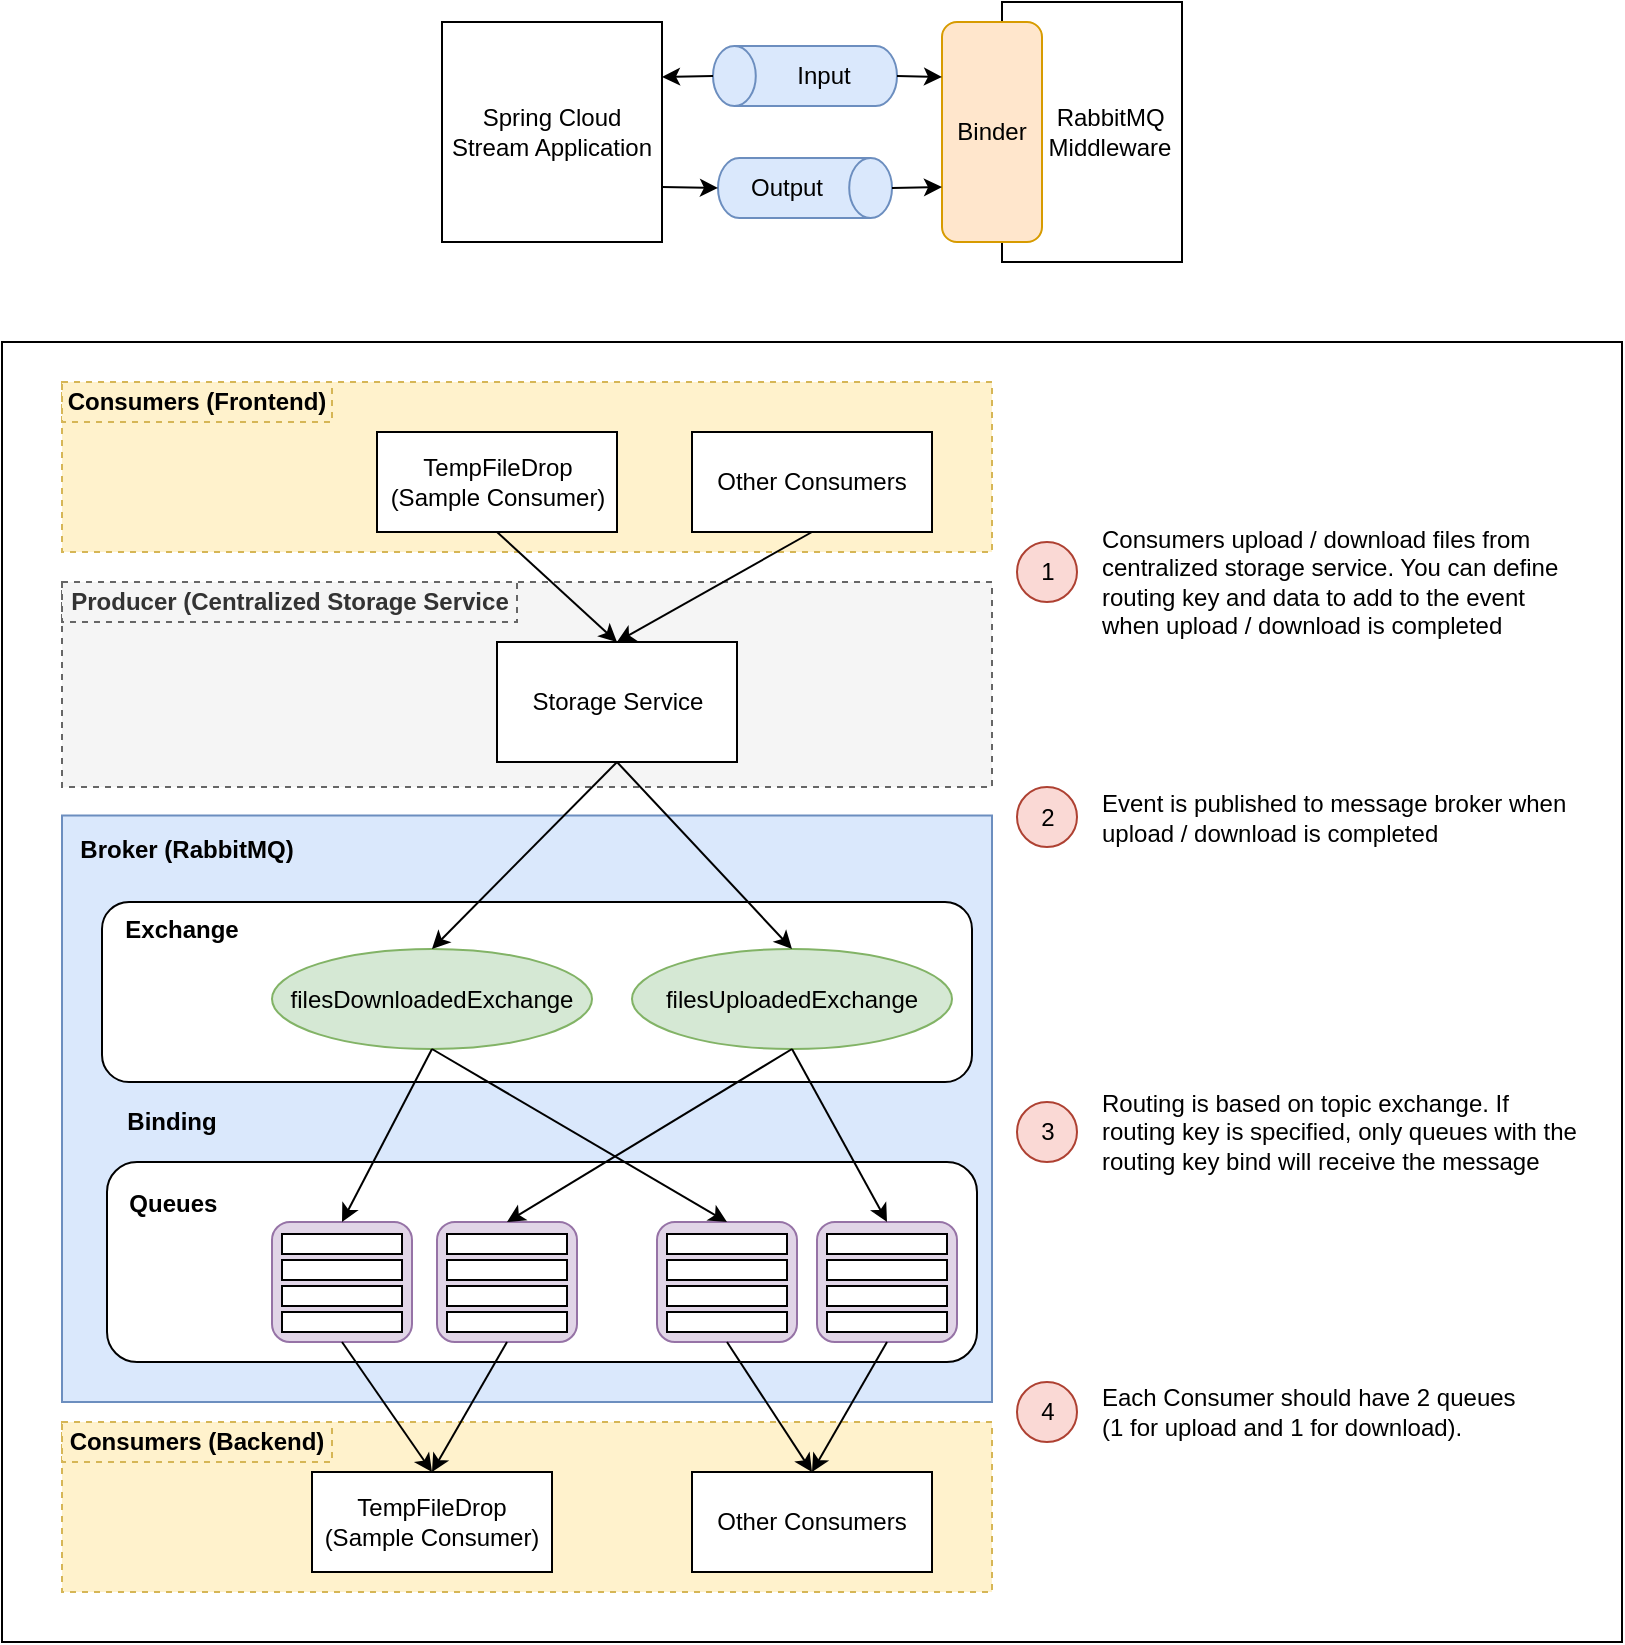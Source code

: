 <mxfile version="14.6.13" type="device"><diagram id="rBmfjfmJIp7LFK8mAt3e" name="Page-1"><mxGraphModel dx="1399" dy="707" grid="1" gridSize="10" guides="1" tooltips="1" connect="1" arrows="1" fold="1" page="1" pageScale="1" pageWidth="850" pageHeight="1100" math="0" shadow="0"><root><mxCell id="0"/><mxCell id="1" parent="0"/><mxCell id="J-bMTlm84zHchp8Q8WbP-122" value="" style="rounded=0;whiteSpace=wrap;html=1;strokeColor=#000000;align=left;" vertex="1" parent="1"><mxGeometry x="30" y="250" width="810" height="650" as="geometry"/></mxCell><mxCell id="J-bMTlm84zHchp8Q8WbP-106" value="" style="rounded=0;whiteSpace=wrap;html=1;strokeColor=#666666;align=left;fillColor=#f5f5f5;dashed=1;fontColor=#333333;" vertex="1" parent="1"><mxGeometry x="60" y="370" width="465" height="102.5" as="geometry"/></mxCell><mxCell id="J-bMTlm84zHchp8Q8WbP-97" value="" style="rounded=0;whiteSpace=wrap;html=1;strokeColor=#d6b656;align=left;fillColor=#fff2cc;dashed=1;" vertex="1" parent="1"><mxGeometry x="60" y="790" width="465" height="85" as="geometry"/></mxCell><mxCell id="J-bMTlm84zHchp8Q8WbP-12" value="" style="rounded=0;whiteSpace=wrap;html=1;align=center;fillColor=#dae8fc;strokeColor=#6c8ebf;" vertex="1" parent="1"><mxGeometry x="60" y="486.75" width="465" height="293.25" as="geometry"/></mxCell><mxCell id="J-bMTlm84zHchp8Q8WbP-93" value="" style="rounded=1;whiteSpace=wrap;html=1;align=center;" vertex="1" parent="1"><mxGeometry x="82.5" y="660" width="435" height="100" as="geometry"/></mxCell><mxCell id="J-bMTlm84zHchp8Q8WbP-8" value="RabbitMQ&amp;nbsp;&amp;nbsp;&lt;br&gt;Middleware&amp;nbsp;" style="rounded=0;whiteSpace=wrap;html=1;align=right;" vertex="1" parent="1"><mxGeometry x="530" y="80" width="90" height="130" as="geometry"/></mxCell><mxCell id="J-bMTlm84zHchp8Q8WbP-1" value="Spring Cloud &lt;br&gt;Stream Application" style="rounded=0;whiteSpace=wrap;html=1;" vertex="1" parent="1"><mxGeometry x="250" y="90" width="110" height="110" as="geometry"/></mxCell><mxCell id="J-bMTlm84zHchp8Q8WbP-2" value="Output" style="shape=cylinder3;whiteSpace=wrap;html=1;boundedLbl=1;backgroundOutline=1;size=10.697;rotation=90;direction=east;horizontal=0;verticalAlign=middle;fillColor=#dae8fc;strokeColor=#6c8ebf;" vertex="1" parent="1"><mxGeometry x="416.5" y="129.5" width="30" height="87" as="geometry"/></mxCell><mxCell id="J-bMTlm84zHchp8Q8WbP-4" value="Input" style="shape=cylinder3;whiteSpace=wrap;html=1;boundedLbl=1;backgroundOutline=1;size=10.697;rotation=90;direction=west;horizontal=0;verticalAlign=middle;fillColor=#dae8fc;strokeColor=#6c8ebf;" vertex="1" parent="1"><mxGeometry x="416.5" y="71" width="30" height="92" as="geometry"/></mxCell><mxCell id="J-bMTlm84zHchp8Q8WbP-5" value="" style="endArrow=classic;html=1;entryX=1;entryY=0.25;entryDx=0;entryDy=0;exitX=0.5;exitY=0;exitDx=0;exitDy=0;exitPerimeter=0;" edge="1" parent="1" source="J-bMTlm84zHchp8Q8WbP-4" target="J-bMTlm84zHchp8Q8WbP-1"><mxGeometry width="50" height="50" relative="1" as="geometry"><mxPoint x="320" y="60" as="sourcePoint"/><mxPoint x="450" y="250" as="targetPoint"/></mxGeometry></mxCell><mxCell id="J-bMTlm84zHchp8Q8WbP-6" value="" style="endArrow=classic;html=1;exitX=1;exitY=0.75;exitDx=0;exitDy=0;entryX=0.5;entryY=1;entryDx=0;entryDy=0;entryPerimeter=0;" edge="1" parent="1" source="J-bMTlm84zHchp8Q8WbP-1" target="J-bMTlm84zHchp8Q8WbP-2"><mxGeometry width="50" height="50" relative="1" as="geometry"><mxPoint x="370" y="240" as="sourcePoint"/><mxPoint x="420" y="190" as="targetPoint"/></mxGeometry></mxCell><mxCell id="J-bMTlm84zHchp8Q8WbP-7" value="Binder" style="rounded=1;whiteSpace=wrap;html=1;fillColor=#ffe6cc;strokeColor=#d79b00;" vertex="1" parent="1"><mxGeometry x="500" y="90" width="50" height="110" as="geometry"/></mxCell><mxCell id="J-bMTlm84zHchp8Q8WbP-9" value="" style="endArrow=classic;html=1;entryX=0;entryY=0.25;entryDx=0;entryDy=0;exitX=0.5;exitY=1;exitDx=0;exitDy=0;exitPerimeter=0;" edge="1" parent="1" source="J-bMTlm84zHchp8Q8WbP-4" target="J-bMTlm84zHchp8Q8WbP-7"><mxGeometry width="50" height="50" relative="1" as="geometry"><mxPoint x="440" y="10" as="sourcePoint"/><mxPoint x="480" y="160" as="targetPoint"/></mxGeometry></mxCell><mxCell id="J-bMTlm84zHchp8Q8WbP-10" value="" style="endArrow=classic;html=1;exitX=0.5;exitY=0;exitDx=0;exitDy=0;exitPerimeter=0;entryX=0;entryY=0.75;entryDx=0;entryDy=0;" edge="1" parent="1" source="J-bMTlm84zHchp8Q8WbP-2" target="J-bMTlm84zHchp8Q8WbP-7"><mxGeometry width="50" height="50" relative="1" as="geometry"><mxPoint x="430" y="160" as="sourcePoint"/><mxPoint x="480" y="110" as="targetPoint"/></mxGeometry></mxCell><mxCell id="J-bMTlm84zHchp8Q8WbP-18" value="" style="rounded=1;whiteSpace=wrap;html=1;align=center;" vertex="1" parent="1"><mxGeometry x="80" y="530" width="435" height="90" as="geometry"/></mxCell><mxCell id="J-bMTlm84zHchp8Q8WbP-19" value="&lt;b&gt;Broker (RabbitMQ)&lt;/b&gt;" style="text;html=1;fillColor=none;align=center;verticalAlign=middle;whiteSpace=wrap;rounded=0;dashed=1;" vertex="1" parent="1"><mxGeometry x="65" y="493.5" width="115" height="20" as="geometry"/></mxCell><mxCell id="J-bMTlm84zHchp8Q8WbP-20" value="&lt;b&gt;&amp;nbsp; Exchange&lt;/b&gt;" style="text;html=1;fillColor=none;align=left;verticalAlign=middle;whiteSpace=wrap;rounded=0;dashed=1;" vertex="1" parent="1"><mxGeometry x="82.5" y="533.5" width="80" height="20" as="geometry"/></mxCell><mxCell id="J-bMTlm84zHchp8Q8WbP-22" value="filesDownloadedExchange" style="ellipse;whiteSpace=wrap;html=1;strokeColor=#82b366;align=center;fillColor=#d5e8d4;" vertex="1" parent="1"><mxGeometry x="165" y="553.5" width="160" height="50" as="geometry"/></mxCell><mxCell id="J-bMTlm84zHchp8Q8WbP-23" value="filesUploadedExchange" style="ellipse;whiteSpace=wrap;html=1;strokeColor=#82b366;align=center;fillColor=#d5e8d4;" vertex="1" parent="1"><mxGeometry x="345" y="553.5" width="160" height="50" as="geometry"/></mxCell><mxCell id="J-bMTlm84zHchp8Q8WbP-26" value="&lt;b&gt;&amp;nbsp; Queues&lt;/b&gt;" style="text;html=1;fillColor=none;align=left;verticalAlign=middle;whiteSpace=wrap;rounded=0;dashed=1;" vertex="1" parent="1"><mxGeometry x="85" y="671" width="80" height="20" as="geometry"/></mxCell><mxCell id="J-bMTlm84zHchp8Q8WbP-44" value="" style="group" vertex="1" connectable="0" parent="1"><mxGeometry x="165" y="690" width="70" height="60" as="geometry"/></mxCell><mxCell id="J-bMTlm84zHchp8Q8WbP-36" value="" style="rounded=1;whiteSpace=wrap;html=1;strokeColor=#9673a6;align=left;fillColor=#e1d5e7;" vertex="1" parent="J-bMTlm84zHchp8Q8WbP-44"><mxGeometry width="70" height="60" as="geometry"/></mxCell><mxCell id="J-bMTlm84zHchp8Q8WbP-37" value="" style="rounded=0;whiteSpace=wrap;html=1;strokeColor=#000000;align=left;" vertex="1" parent="J-bMTlm84zHchp8Q8WbP-44"><mxGeometry x="5" y="6" width="60" height="10" as="geometry"/></mxCell><mxCell id="J-bMTlm84zHchp8Q8WbP-41" value="" style="rounded=0;whiteSpace=wrap;html=1;strokeColor=#000000;align=left;" vertex="1" parent="J-bMTlm84zHchp8Q8WbP-44"><mxGeometry x="5" y="19" width="60" height="10" as="geometry"/></mxCell><mxCell id="J-bMTlm84zHchp8Q8WbP-42" value="" style="rounded=0;whiteSpace=wrap;html=1;strokeColor=#000000;align=left;" vertex="1" parent="J-bMTlm84zHchp8Q8WbP-44"><mxGeometry x="5" y="32" width="60" height="10" as="geometry"/></mxCell><mxCell id="J-bMTlm84zHchp8Q8WbP-43" value="" style="rounded=0;whiteSpace=wrap;html=1;strokeColor=#000000;align=left;" vertex="1" parent="J-bMTlm84zHchp8Q8WbP-44"><mxGeometry x="5" y="45" width="60" height="10" as="geometry"/></mxCell><mxCell id="J-bMTlm84zHchp8Q8WbP-51" value="TempFileDrop&lt;br&gt;(Sample Consumer)" style="rounded=0;whiteSpace=wrap;html=1;strokeColor=#000000;align=center;" vertex="1" parent="1"><mxGeometry x="185" y="815" width="120" height="50" as="geometry"/></mxCell><mxCell id="J-bMTlm84zHchp8Q8WbP-58" value="" style="endArrow=classic;html=1;fillColor=#ffffff;gradientColor=none;entryX=0.5;entryY=0;entryDx=0;entryDy=0;exitX=0.5;exitY=1;exitDx=0;exitDy=0;" edge="1" parent="1" source="J-bMTlm84zHchp8Q8WbP-36" target="J-bMTlm84zHchp8Q8WbP-51"><mxGeometry width="50" height="50" relative="1" as="geometry"><mxPoint x="105" y="760" as="sourcePoint"/><mxPoint x="155" y="710" as="targetPoint"/></mxGeometry></mxCell><mxCell id="J-bMTlm84zHchp8Q8WbP-60" value="" style="endArrow=classic;html=1;fillColor=#ffffff;gradientColor=none;exitX=0.5;exitY=1;exitDx=0;exitDy=0;entryX=0.5;entryY=0;entryDx=0;entryDy=0;" edge="1" parent="1" source="J-bMTlm84zHchp8Q8WbP-22" target="J-bMTlm84zHchp8Q8WbP-36"><mxGeometry width="50" height="50" relative="1" as="geometry"><mxPoint x="105" y="760" as="sourcePoint"/><mxPoint x="155" y="710" as="targetPoint"/></mxGeometry></mxCell><mxCell id="J-bMTlm84zHchp8Q8WbP-64" value="" style="group" vertex="1" connectable="0" parent="1"><mxGeometry x="247.5" y="690" width="70" height="60" as="geometry"/></mxCell><mxCell id="J-bMTlm84zHchp8Q8WbP-65" value="" style="rounded=1;whiteSpace=wrap;html=1;strokeColor=#9673a6;align=left;fillColor=#e1d5e7;" vertex="1" parent="J-bMTlm84zHchp8Q8WbP-64"><mxGeometry width="70" height="60" as="geometry"/></mxCell><mxCell id="J-bMTlm84zHchp8Q8WbP-66" value="" style="rounded=0;whiteSpace=wrap;html=1;strokeColor=#000000;align=left;" vertex="1" parent="J-bMTlm84zHchp8Q8WbP-64"><mxGeometry x="5" y="6" width="60" height="10" as="geometry"/></mxCell><mxCell id="J-bMTlm84zHchp8Q8WbP-67" value="" style="rounded=0;whiteSpace=wrap;html=1;strokeColor=#000000;align=left;" vertex="1" parent="J-bMTlm84zHchp8Q8WbP-64"><mxGeometry x="5" y="19" width="60" height="10" as="geometry"/></mxCell><mxCell id="J-bMTlm84zHchp8Q8WbP-68" value="" style="rounded=0;whiteSpace=wrap;html=1;strokeColor=#000000;align=left;" vertex="1" parent="J-bMTlm84zHchp8Q8WbP-64"><mxGeometry x="5" y="32" width="60" height="10" as="geometry"/></mxCell><mxCell id="J-bMTlm84zHchp8Q8WbP-69" value="" style="rounded=0;whiteSpace=wrap;html=1;strokeColor=#000000;align=left;" vertex="1" parent="J-bMTlm84zHchp8Q8WbP-64"><mxGeometry x="5" y="45" width="60" height="10" as="geometry"/></mxCell><mxCell id="J-bMTlm84zHchp8Q8WbP-70" value="" style="endArrow=classic;html=1;fillColor=#ffffff;gradientColor=none;entryX=0.5;entryY=0;entryDx=0;entryDy=0;exitX=0.5;exitY=1;exitDx=0;exitDy=0;" edge="1" parent="1" source="J-bMTlm84zHchp8Q8WbP-23" target="J-bMTlm84zHchp8Q8WbP-65"><mxGeometry width="50" height="50" relative="1" as="geometry"><mxPoint x="415" y="600" as="sourcePoint"/><mxPoint x="265" y="690" as="targetPoint"/></mxGeometry></mxCell><mxCell id="J-bMTlm84zHchp8Q8WbP-71" value="" style="endArrow=classic;html=1;fillColor=#ffffff;gradientColor=none;exitX=0.5;exitY=1;exitDx=0;exitDy=0;entryX=0.5;entryY=0;entryDx=0;entryDy=0;" edge="1" parent="1" source="J-bMTlm84zHchp8Q8WbP-65" target="J-bMTlm84zHchp8Q8WbP-51"><mxGeometry width="50" height="50" relative="1" as="geometry"><mxPoint x="215" y="740" as="sourcePoint"/><mxPoint x="265" y="690" as="targetPoint"/></mxGeometry></mxCell><mxCell id="J-bMTlm84zHchp8Q8WbP-73" value="" style="group" vertex="1" connectable="0" parent="1"><mxGeometry x="357.5" y="690" width="70" height="60" as="geometry"/></mxCell><mxCell id="J-bMTlm84zHchp8Q8WbP-74" value="" style="rounded=1;whiteSpace=wrap;html=1;strokeColor=#9673a6;align=left;fillColor=#e1d5e7;" vertex="1" parent="J-bMTlm84zHchp8Q8WbP-73"><mxGeometry width="70" height="60" as="geometry"/></mxCell><mxCell id="J-bMTlm84zHchp8Q8WbP-75" value="" style="rounded=0;whiteSpace=wrap;html=1;strokeColor=#000000;align=left;" vertex="1" parent="J-bMTlm84zHchp8Q8WbP-73"><mxGeometry x="5" y="6" width="60" height="10" as="geometry"/></mxCell><mxCell id="J-bMTlm84zHchp8Q8WbP-76" value="" style="rounded=0;whiteSpace=wrap;html=1;strokeColor=#000000;align=left;" vertex="1" parent="J-bMTlm84zHchp8Q8WbP-73"><mxGeometry x="5" y="19" width="60" height="10" as="geometry"/></mxCell><mxCell id="J-bMTlm84zHchp8Q8WbP-77" value="" style="rounded=0;whiteSpace=wrap;html=1;strokeColor=#000000;align=left;" vertex="1" parent="J-bMTlm84zHchp8Q8WbP-73"><mxGeometry x="5" y="32" width="60" height="10" as="geometry"/></mxCell><mxCell id="J-bMTlm84zHchp8Q8WbP-78" value="" style="rounded=0;whiteSpace=wrap;html=1;strokeColor=#000000;align=left;" vertex="1" parent="J-bMTlm84zHchp8Q8WbP-73"><mxGeometry x="5" y="45" width="60" height="10" as="geometry"/></mxCell><mxCell id="J-bMTlm84zHchp8Q8WbP-79" value="" style="group" vertex="1" connectable="0" parent="1"><mxGeometry x="437.5" y="690" width="70" height="60" as="geometry"/></mxCell><mxCell id="J-bMTlm84zHchp8Q8WbP-80" value="" style="rounded=1;whiteSpace=wrap;html=1;strokeColor=#9673a6;align=left;fillColor=#e1d5e7;" vertex="1" parent="J-bMTlm84zHchp8Q8WbP-79"><mxGeometry width="70" height="60" as="geometry"/></mxCell><mxCell id="J-bMTlm84zHchp8Q8WbP-81" value="" style="rounded=0;whiteSpace=wrap;html=1;strokeColor=#000000;align=left;" vertex="1" parent="J-bMTlm84zHchp8Q8WbP-79"><mxGeometry x="5" y="6" width="60" height="10" as="geometry"/></mxCell><mxCell id="J-bMTlm84zHchp8Q8WbP-82" value="" style="rounded=0;whiteSpace=wrap;html=1;strokeColor=#000000;align=left;" vertex="1" parent="J-bMTlm84zHchp8Q8WbP-79"><mxGeometry x="5" y="19" width="60" height="10" as="geometry"/></mxCell><mxCell id="J-bMTlm84zHchp8Q8WbP-83" value="" style="rounded=0;whiteSpace=wrap;html=1;strokeColor=#000000;align=left;" vertex="1" parent="J-bMTlm84zHchp8Q8WbP-79"><mxGeometry x="5" y="32" width="60" height="10" as="geometry"/></mxCell><mxCell id="J-bMTlm84zHchp8Q8WbP-84" value="" style="rounded=0;whiteSpace=wrap;html=1;strokeColor=#000000;align=left;" vertex="1" parent="J-bMTlm84zHchp8Q8WbP-79"><mxGeometry x="5" y="45" width="60" height="10" as="geometry"/></mxCell><mxCell id="J-bMTlm84zHchp8Q8WbP-88" value="Other Consumers" style="rounded=0;whiteSpace=wrap;html=1;strokeColor=#000000;align=center;" vertex="1" parent="1"><mxGeometry x="375" y="815" width="120" height="50" as="geometry"/></mxCell><mxCell id="J-bMTlm84zHchp8Q8WbP-89" value="" style="endArrow=classic;html=1;fillColor=#ffffff;gradientColor=none;exitX=0.5;exitY=1;exitDx=0;exitDy=0;entryX=0.5;entryY=0;entryDx=0;entryDy=0;" edge="1" parent="1" source="J-bMTlm84zHchp8Q8WbP-74" target="J-bMTlm84zHchp8Q8WbP-88"><mxGeometry width="50" height="50" relative="1" as="geometry"><mxPoint x="215" y="750" as="sourcePoint"/><mxPoint x="265" y="700" as="targetPoint"/></mxGeometry></mxCell><mxCell id="J-bMTlm84zHchp8Q8WbP-90" value="" style="endArrow=classic;html=1;fillColor=#ffffff;gradientColor=none;exitX=0.5;exitY=1;exitDx=0;exitDy=0;entryX=0.5;entryY=0;entryDx=0;entryDy=0;" edge="1" parent="1" source="J-bMTlm84zHchp8Q8WbP-80" target="J-bMTlm84zHchp8Q8WbP-88"><mxGeometry width="50" height="50" relative="1" as="geometry"><mxPoint x="215" y="750" as="sourcePoint"/><mxPoint x="265" y="700" as="targetPoint"/></mxGeometry></mxCell><mxCell id="J-bMTlm84zHchp8Q8WbP-91" value="" style="endArrow=classic;html=1;fillColor=#ffffff;gradientColor=none;exitX=0.5;exitY=1;exitDx=0;exitDy=0;entryX=0.5;entryY=0;entryDx=0;entryDy=0;" edge="1" parent="1" source="J-bMTlm84zHchp8Q8WbP-22" target="J-bMTlm84zHchp8Q8WbP-74"><mxGeometry width="50" height="50" relative="1" as="geometry"><mxPoint x="215" y="750" as="sourcePoint"/><mxPoint x="265" y="700" as="targetPoint"/></mxGeometry></mxCell><mxCell id="J-bMTlm84zHchp8Q8WbP-92" value="" style="endArrow=classic;html=1;fillColor=#ffffff;gradientColor=none;exitX=0.5;exitY=1;exitDx=0;exitDy=0;entryX=0.5;entryY=0;entryDx=0;entryDy=0;" edge="1" parent="1" source="J-bMTlm84zHchp8Q8WbP-23" target="J-bMTlm84zHchp8Q8WbP-80"><mxGeometry width="50" height="50" relative="1" as="geometry"><mxPoint x="215" y="750" as="sourcePoint"/><mxPoint x="265" y="700" as="targetPoint"/></mxGeometry></mxCell><mxCell id="J-bMTlm84zHchp8Q8WbP-94" value="&lt;b&gt;Binding&lt;/b&gt;" style="text;html=1;strokeColor=none;fillColor=none;align=center;verticalAlign=middle;whiteSpace=wrap;rounded=0;" vertex="1" parent="1"><mxGeometry x="95" y="630" width="40" height="20" as="geometry"/></mxCell><mxCell id="J-bMTlm84zHchp8Q8WbP-95" value="Storage Service" style="rounded=0;whiteSpace=wrap;html=1;align=center;" vertex="1" parent="1"><mxGeometry x="277.5" y="400" width="120" height="60" as="geometry"/></mxCell><mxCell id="J-bMTlm84zHchp8Q8WbP-98" value="&lt;b&gt;Consumers (Backend)&lt;/b&gt;" style="text;html=1;fillColor=#fff2cc;align=center;verticalAlign=middle;whiteSpace=wrap;rounded=0;dashed=1;strokeColor=#d6b656;" vertex="1" parent="1"><mxGeometry x="60" y="790" width="135" height="20" as="geometry"/></mxCell><mxCell id="J-bMTlm84zHchp8Q8WbP-101" value="" style="rounded=0;whiteSpace=wrap;html=1;strokeColor=#d6b656;align=left;fillColor=#fff2cc;dashed=1;" vertex="1" parent="1"><mxGeometry x="60" y="270" width="465" height="85" as="geometry"/></mxCell><mxCell id="J-bMTlm84zHchp8Q8WbP-102" value="TempFileDrop&lt;br&gt;(Sample Consumer)" style="rounded=0;whiteSpace=wrap;html=1;strokeColor=#000000;align=center;" vertex="1" parent="1"><mxGeometry x="217.5" y="295" width="120" height="50" as="geometry"/></mxCell><mxCell id="J-bMTlm84zHchp8Q8WbP-103" value="Other Consumers" style="rounded=0;whiteSpace=wrap;html=1;strokeColor=#000000;align=center;" vertex="1" parent="1"><mxGeometry x="375" y="295" width="120" height="50" as="geometry"/></mxCell><mxCell id="J-bMTlm84zHchp8Q8WbP-104" value="&lt;b&gt;Consumers (Frontend)&lt;/b&gt;" style="text;html=1;fillColor=#fff2cc;align=center;verticalAlign=middle;whiteSpace=wrap;rounded=0;dashed=1;strokeColor=#d6b656;" vertex="1" parent="1"><mxGeometry x="60" y="270" width="135" height="20" as="geometry"/></mxCell><mxCell id="J-bMTlm84zHchp8Q8WbP-107" value="&lt;b&gt;Producer (Centralized Storage Service&lt;/b&gt;" style="text;html=1;fillColor=#f5f5f5;align=center;verticalAlign=middle;whiteSpace=wrap;rounded=0;dashed=1;strokeColor=#666666;fontColor=#333333;" vertex="1" parent="1"><mxGeometry x="60" y="370" width="227.5" height="20" as="geometry"/></mxCell><mxCell id="J-bMTlm84zHchp8Q8WbP-108" value="" style="endArrow=classic;html=1;fillColor=#ffffff;gradientColor=none;exitX=0.5;exitY=1;exitDx=0;exitDy=0;entryX=0.5;entryY=0;entryDx=0;entryDy=0;" edge="1" parent="1" source="J-bMTlm84zHchp8Q8WbP-102" target="J-bMTlm84zHchp8Q8WbP-95"><mxGeometry width="50" height="50" relative="1" as="geometry"><mxPoint x="177.5" y="510" as="sourcePoint"/><mxPoint x="227.5" y="460" as="targetPoint"/></mxGeometry></mxCell><mxCell id="J-bMTlm84zHchp8Q8WbP-109" value="" style="endArrow=classic;html=1;fillColor=#ffffff;gradientColor=none;exitX=0.5;exitY=1;exitDx=0;exitDy=0;entryX=0.5;entryY=0;entryDx=0;entryDy=0;" edge="1" parent="1" source="J-bMTlm84zHchp8Q8WbP-103" target="J-bMTlm84zHchp8Q8WbP-95"><mxGeometry width="50" height="50" relative="1" as="geometry"><mxPoint x="177.5" y="510" as="sourcePoint"/><mxPoint x="227.5" y="460" as="targetPoint"/></mxGeometry></mxCell><mxCell id="J-bMTlm84zHchp8Q8WbP-112" value="" style="endArrow=classic;html=1;fillColor=#ffffff;gradientColor=none;exitX=0.5;exitY=1;exitDx=0;exitDy=0;entryX=0.5;entryY=0;entryDx=0;entryDy=0;" edge="1" parent="1" source="J-bMTlm84zHchp8Q8WbP-95" target="J-bMTlm84zHchp8Q8WbP-22"><mxGeometry width="50" height="50" relative="1" as="geometry"><mxPoint x="177.5" y="610" as="sourcePoint"/><mxPoint x="227.5" y="560" as="targetPoint"/></mxGeometry></mxCell><mxCell id="J-bMTlm84zHchp8Q8WbP-113" value="" style="endArrow=classic;html=1;fillColor=#ffffff;gradientColor=none;exitX=0.5;exitY=1;exitDx=0;exitDy=0;entryX=0.5;entryY=0;entryDx=0;entryDy=0;" edge="1" parent="1" source="J-bMTlm84zHchp8Q8WbP-95" target="J-bMTlm84zHchp8Q8WbP-23"><mxGeometry width="50" height="50" relative="1" as="geometry"><mxPoint x="177.5" y="610" as="sourcePoint"/><mxPoint x="227.5" y="560" as="targetPoint"/></mxGeometry></mxCell><mxCell id="J-bMTlm84zHchp8Q8WbP-114" value="1" style="ellipse;whiteSpace=wrap;html=1;aspect=fixed;strokeColor=#ae4132;align=center;fillColor=#fad9d5;" vertex="1" parent="1"><mxGeometry x="537.5" y="350" width="30" height="30" as="geometry"/></mxCell><mxCell id="J-bMTlm84zHchp8Q8WbP-115" value="Consumers upload / download files from centralized storage service. You can define routing key and data to add to the event when upload / download is completed" style="text;html=1;strokeColor=none;fillColor=none;align=left;verticalAlign=middle;whiteSpace=wrap;rounded=0;" vertex="1" parent="1"><mxGeometry x="577.5" y="360" width="240" height="20" as="geometry"/></mxCell><mxCell id="J-bMTlm84zHchp8Q8WbP-116" value="2" style="ellipse;whiteSpace=wrap;html=1;aspect=fixed;strokeColor=#ae4132;align=center;fillColor=#fad9d5;" vertex="1" parent="1"><mxGeometry x="537.5" y="472.5" width="30" height="30" as="geometry"/></mxCell><mxCell id="J-bMTlm84zHchp8Q8WbP-117" value="Event is published to message broker when upload / download is completed" style="text;html=1;strokeColor=none;fillColor=none;align=left;verticalAlign=middle;whiteSpace=wrap;rounded=0;" vertex="1" parent="1"><mxGeometry x="577.5" y="477.5" width="240" height="20" as="geometry"/></mxCell><mxCell id="J-bMTlm84zHchp8Q8WbP-118" value="3" style="ellipse;whiteSpace=wrap;html=1;aspect=fixed;strokeColor=#ae4132;align=center;fillColor=#fad9d5;" vertex="1" parent="1"><mxGeometry x="537.5" y="630" width="30" height="30" as="geometry"/></mxCell><mxCell id="J-bMTlm84zHchp8Q8WbP-119" value="Routing is based on topic exchange. If routing key is specified, only queues with the routing key bind will receive the message" style="text;html=1;strokeColor=none;fillColor=none;align=left;verticalAlign=middle;whiteSpace=wrap;rounded=0;" vertex="1" parent="1"><mxGeometry x="577.5" y="635" width="240" height="20" as="geometry"/></mxCell><mxCell id="J-bMTlm84zHchp8Q8WbP-120" value="4" style="ellipse;whiteSpace=wrap;html=1;aspect=fixed;strokeColor=#ae4132;align=center;fillColor=#fad9d5;" vertex="1" parent="1"><mxGeometry x="537.5" y="770" width="30" height="30" as="geometry"/></mxCell><mxCell id="J-bMTlm84zHchp8Q8WbP-121" value="Each Consumer should have 2 queues &lt;br&gt;(1 for upload and 1 for download)." style="text;html=1;strokeColor=none;fillColor=none;align=left;verticalAlign=middle;whiteSpace=wrap;rounded=0;" vertex="1" parent="1"><mxGeometry x="577.5" y="775" width="240" height="20" as="geometry"/></mxCell></root></mxGraphModel></diagram></mxfile>